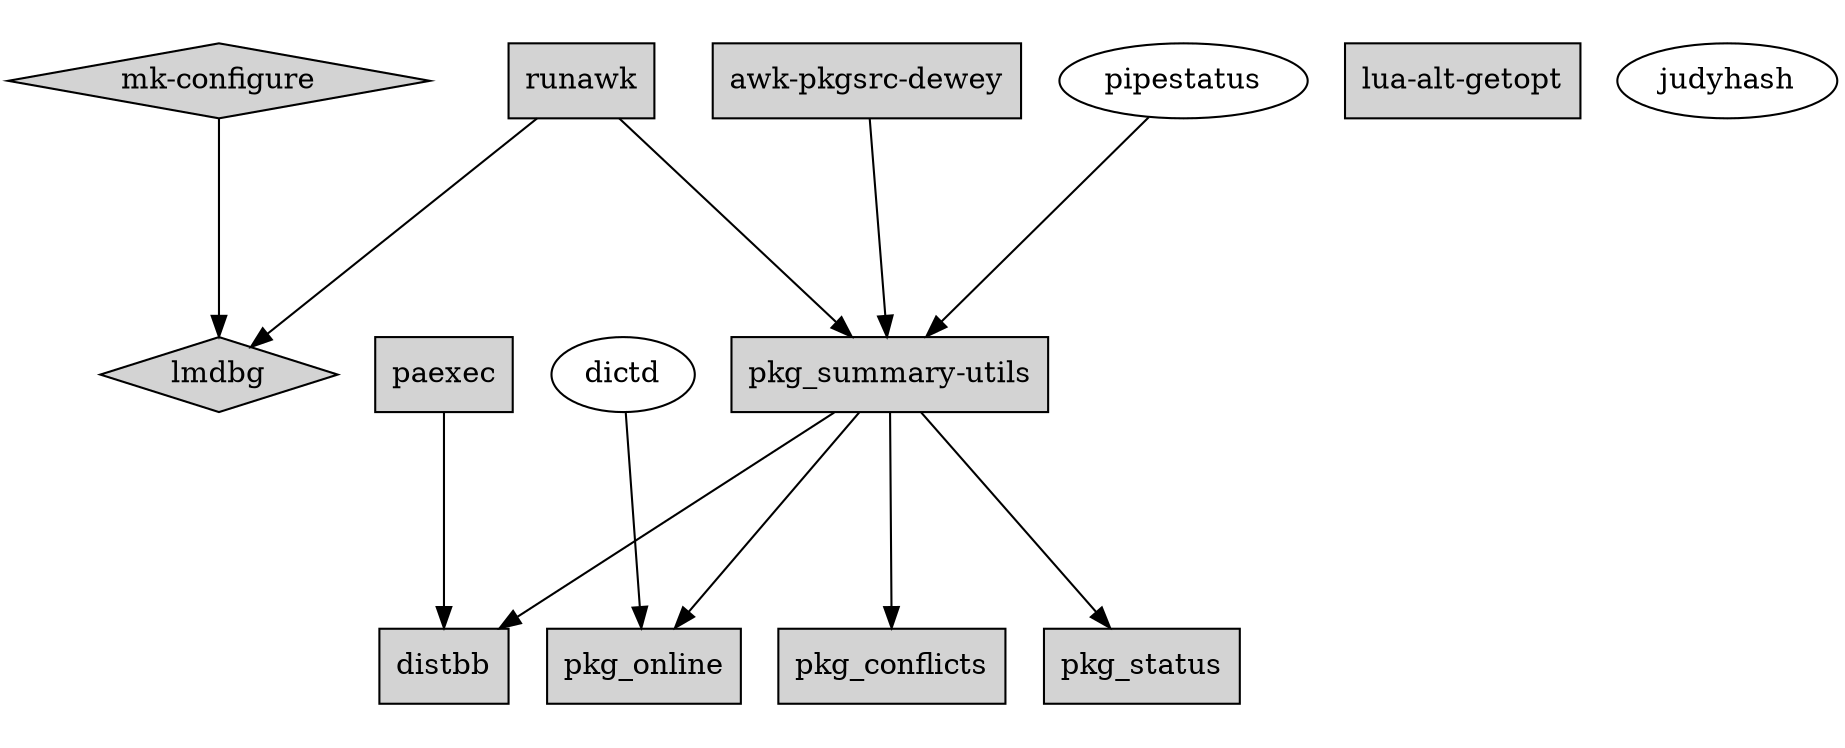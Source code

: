 digraph FSA {
 graph [ ratio=compress layout=dot rankdir=UB ratio=0.4 ];

 node [ shape = diamond style=filled fonsize=18 ];

   "mk-configure" -> "lmdbg";

 node [ shape = box ];

   "lua-alt-getopt";
   "runawk" -> "pkg_summary-utils";
   "runawk" -> "lmdbg";
   "awk-pkgsrc-dewey" -> "pkg_summary-utils";
   "pkg_summary-utils" -> "distbb";
   "paexec"            -> "distbb";
   "pkg_summary-utils" -> "pkg_online";
   "pkg_summary-utils" -> "pkg_conflicts";
   "pkg_summary-utils" -> "pkg_status";

 node [ shape = oval style=solid ];

   "dictd" -> "pkg_online";
   "pipestatus" -> "pkg_summary-utils";

 node [ skew=-0.5 ];

   "judyhash";
}
